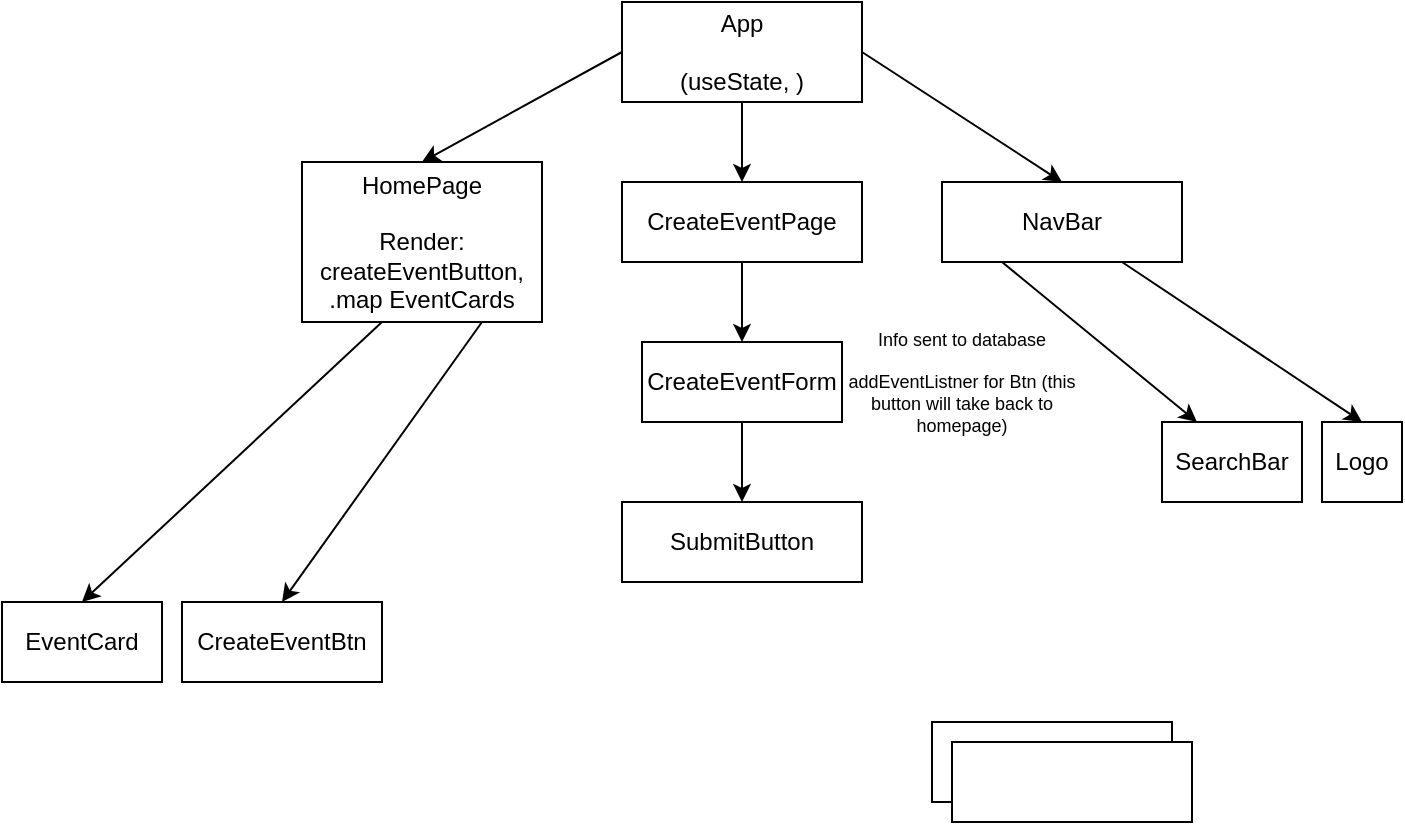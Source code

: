 <mxfile>
    <diagram id="dh2RCNJK8y3IFztjHLjW" name="Page-1">
        <mxGraphModel dx="749" dy="454" grid="1" gridSize="10" guides="1" tooltips="1" connect="1" arrows="1" fold="1" page="1" pageScale="1" pageWidth="850" pageHeight="1100" math="0" shadow="0">
            <root>
                <mxCell id="0"/>
                <mxCell id="1" parent="0"/>
                <mxCell id="14" style="edgeStyle=none;html=1;exitX=0.5;exitY=1;exitDx=0;exitDy=0;entryX=0.5;entryY=0;entryDx=0;entryDy=0;" parent="1" source="2" target="7" edge="1">
                    <mxGeometry relative="1" as="geometry"/>
                </mxCell>
                <mxCell id="15" style="edgeStyle=none;html=1;exitX=0;exitY=0.5;exitDx=0;exitDy=0;entryX=0.5;entryY=0;entryDx=0;entryDy=0;" parent="1" source="2" target="4" edge="1">
                    <mxGeometry relative="1" as="geometry"/>
                </mxCell>
                <mxCell id="16" style="edgeStyle=none;html=1;exitX=1;exitY=0.5;exitDx=0;exitDy=0;entryX=0.5;entryY=0;entryDx=0;entryDy=0;" parent="1" source="2" target="6" edge="1">
                    <mxGeometry relative="1" as="geometry"/>
                </mxCell>
                <mxCell id="2" value="App&lt;br&gt;&lt;br&gt;(useState, )" style="whiteSpace=wrap;html=1;" parent="1" vertex="1">
                    <mxGeometry x="360" y="110" width="120" height="50" as="geometry"/>
                </mxCell>
                <mxCell id="21" style="edgeStyle=none;html=1;entryX=0.5;entryY=0;entryDx=0;entryDy=0;" parent="1" target="11" edge="1">
                    <mxGeometry relative="1" as="geometry">
                        <mxPoint x="240" y="270" as="sourcePoint"/>
                    </mxGeometry>
                </mxCell>
                <mxCell id="26" style="edgeStyle=none;html=1;exitX=0.75;exitY=1;exitDx=0;exitDy=0;entryX=0.5;entryY=0;entryDx=0;entryDy=0;" parent="1" source="4" target="5" edge="1">
                    <mxGeometry relative="1" as="geometry"/>
                </mxCell>
                <mxCell id="4" value="HomePage&lt;br&gt;&lt;br&gt;&lt;div style=&quot;&quot;&gt;&lt;span style=&quot;background-color: initial;&quot;&gt;Render: createEventButton,&lt;/span&gt;&lt;/div&gt;&lt;div style=&quot;&quot;&gt;&lt;span style=&quot;background-color: initial;&quot;&gt;.map EventCards&lt;/span&gt;&lt;/div&gt;" style="whiteSpace=wrap;html=1;" parent="1" vertex="1">
                    <mxGeometry x="200" y="190" width="120" height="80" as="geometry"/>
                </mxCell>
                <mxCell id="5" value="CreateEventBtn" style="whiteSpace=wrap;html=1;" parent="1" vertex="1">
                    <mxGeometry x="140" y="410" width="100" height="40" as="geometry"/>
                </mxCell>
                <mxCell id="20" style="edgeStyle=none;html=1;exitX=0.75;exitY=1;exitDx=0;exitDy=0;entryX=0.5;entryY=0;entryDx=0;entryDy=0;" parent="1" source="6" target="12" edge="1">
                    <mxGeometry relative="1" as="geometry"/>
                </mxCell>
                <mxCell id="25" style="edgeStyle=none;html=1;exitX=0.25;exitY=1;exitDx=0;exitDy=0;entryX=0.25;entryY=0;entryDx=0;entryDy=0;" parent="1" source="6" target="13" edge="1">
                    <mxGeometry relative="1" as="geometry"/>
                </mxCell>
                <mxCell id="6" value="NavBar" style="whiteSpace=wrap;html=1;" parent="1" vertex="1">
                    <mxGeometry x="520" y="200" width="120" height="40" as="geometry"/>
                </mxCell>
                <mxCell id="27" style="edgeStyle=none;html=1;exitX=0.5;exitY=1;exitDx=0;exitDy=0;" parent="1" source="7" target="24" edge="1">
                    <mxGeometry relative="1" as="geometry"/>
                </mxCell>
                <mxCell id="7" value="CreateEventPage" style="whiteSpace=wrap;html=1;" parent="1" vertex="1">
                    <mxGeometry x="360" y="200" width="120" height="40" as="geometry"/>
                </mxCell>
                <mxCell id="11" value="EventCard" style="whiteSpace=wrap;html=1;" parent="1" vertex="1">
                    <mxGeometry x="50" y="410" width="80" height="40" as="geometry"/>
                </mxCell>
                <mxCell id="12" value="Logo" style="whiteSpace=wrap;html=1;" parent="1" vertex="1">
                    <mxGeometry x="710" y="320" width="40" height="40" as="geometry"/>
                </mxCell>
                <mxCell id="13" value="SearchBar" style="whiteSpace=wrap;html=1;" parent="1" vertex="1">
                    <mxGeometry x="630" y="320" width="70" height="40" as="geometry"/>
                </mxCell>
                <mxCell id="23" value="" style="whiteSpace=wrap;html=1;" parent="1" vertex="1">
                    <mxGeometry x="515" y="470" width="120" height="40" as="geometry"/>
                </mxCell>
                <mxCell id="35" style="edgeStyle=none;html=1;exitX=0.5;exitY=1;exitDx=0;exitDy=0;fontSize=9;fontColor=#FF3333;" edge="1" parent="1" source="24" target="34">
                    <mxGeometry relative="1" as="geometry"/>
                </mxCell>
                <mxCell id="24" value="CreateEventForm" style="whiteSpace=wrap;html=1;" parent="1" vertex="1">
                    <mxGeometry x="370" y="280" width="100" height="40" as="geometry"/>
                </mxCell>
                <mxCell id="31" value="Info sent to database&lt;br&gt;&lt;br&gt;addEventListner for Btn (this button will take back to homepage)" style="text;strokeColor=none;align=center;fillColor=none;html=1;verticalAlign=middle;whiteSpace=wrap;rounded=0;fontSize=9;" vertex="1" parent="1">
                    <mxGeometry x="470" y="270" width="120" height="60" as="geometry"/>
                </mxCell>
                <mxCell id="33" value="" style="whiteSpace=wrap;html=1;" vertex="1" parent="1">
                    <mxGeometry x="525" y="480" width="120" height="40" as="geometry"/>
                </mxCell>
                <mxCell id="34" value="SubmitButton" style="whiteSpace=wrap;html=1;" vertex="1" parent="1">
                    <mxGeometry x="360" y="360" width="120" height="40" as="geometry"/>
                </mxCell>
                <mxCell id="38" value="Greyed out untl fields are filled" style="text;strokeColor=none;align=center;fillColor=none;html=1;verticalAlign=middle;whiteSpace=wrap;rounded=0;fontSize=9;fontColor=#FFFFFF;" vertex="1" parent="1">
                    <mxGeometry x="480" y="365" width="70" height="30" as="geometry"/>
                </mxCell>
            </root>
        </mxGraphModel>
    </diagram>
</mxfile>
